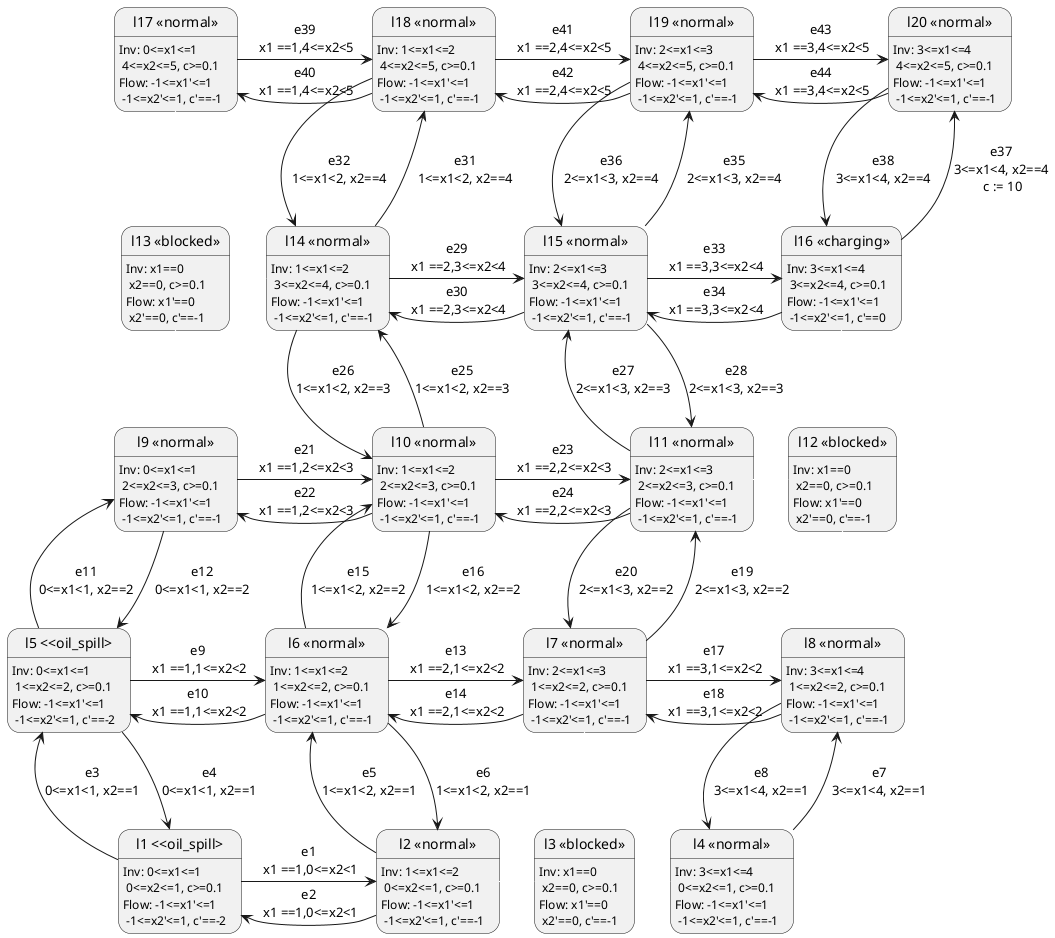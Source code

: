@startuml model_9.puml
skinparam state {
  BackgroundColor<<normal>> White
  BackgroundColor<<barrier>> Red
  BackgroundColor<<oil_spill>> Yellow
  BackgroundColor<<charging>> Green
}

state "l1 <<oil_spill>" as loc1:Inv: 0<=x1<=1\n 0<=x2<=1, c>=0.1\nFlow: -1<=x1'<=1 \n -1<=x2'<=1, c'==-2
state "l2 <<normal>>" as loc2:Inv: 1<=x1<=2\n 0<=x2<=1, c>=0.1\nFlow: -1<=x1'<=1 \n -1<=x2'<=1, c'==-1
state "l3 <<blocked>>" as loc3:Inv: x1==0 \n x2==0, c>=0.1\nFlow: x1'==0 \n x2'==0, c'==-1
state "l4 <<normal>>" as loc4:Inv: 3<=x1<=4\n 0<=x2<=1, c>=0.1\nFlow: -1<=x1'<=1 \n -1<=x2'<=1, c'==-1
state "l5 <<oil_spill>" as loc5:Inv: 0<=x1<=1\n 1<=x2<=2, c>=0.1\nFlow: -1<=x1'<=1 \n -1<=x2'<=1, c'==-2
state "l6 <<normal>>" as loc6:Inv: 1<=x1<=2\n 1<=x2<=2, c>=0.1\nFlow: -1<=x1'<=1 \n -1<=x2'<=1, c'==-1
state "l7 <<normal>>" as loc7:Inv: 2<=x1<=3\n 1<=x2<=2, c>=0.1\nFlow: -1<=x1'<=1 \n -1<=x2'<=1, c'==-1
state "l8 <<normal>>" as loc8:Inv: 3<=x1<=4\n 1<=x2<=2, c>=0.1\nFlow: -1<=x1'<=1 \n -1<=x2'<=1, c'==-1
state "l9 <<normal>>" as loc9:Inv: 0<=x1<=1\n 2<=x2<=3, c>=0.1\nFlow: -1<=x1'<=1 \n -1<=x2'<=1, c'==-1
state "l10 <<normal>>" as loc10:Inv: 1<=x1<=2\n 2<=x2<=3, c>=0.1\nFlow: -1<=x1'<=1 \n -1<=x2'<=1, c'==-1
state "l11 <<normal>>" as loc11:Inv: 2<=x1<=3\n 2<=x2<=3, c>=0.1\nFlow: -1<=x1'<=1 \n -1<=x2'<=1, c'==-1
state "l12 <<blocked>>" as loc12:Inv: x1==0 \n x2==0, c>=0.1\nFlow: x1'==0 \n x2'==0, c'==-1
state "l13 <<blocked>>" as loc13:Inv: x1==0 \n x2==0, c>=0.1\nFlow: x1'==0 \n x2'==0, c'==-1
state "l14 <<normal>>" as loc14:Inv: 1<=x1<=2\n 3<=x2<=4, c>=0.1\nFlow: -1<=x1'<=1 \n -1<=x2'<=1, c'==-1
state "l15 <<normal>>" as loc15:Inv: 2<=x1<=3\n 3<=x2<=4, c>=0.1\nFlow: -1<=x1'<=1 \n -1<=x2'<=1, c'==-1
state "l16 <<charging>>" as loc16:Inv: 3<=x1<=4\n 3<=x2<=4, c>=0.1\nFlow: -1<=x1'<=1 \n -1<=x2'<=1, c'==0
state "l17 <<normal>>" as loc17:Inv: 0<=x1<=1\n 4<=x2<=5, c>=0.1\nFlow: -1<=x1'<=1 \n -1<=x2'<=1, c'==-1
state "l18 <<normal>>" as loc18:Inv: 1<=x1<=2\n 4<=x2<=5, c>=0.1\nFlow: -1<=x1'<=1 \n -1<=x2'<=1, c'==-1
state "l19 <<normal>>" as loc19:Inv: 2<=x1<=3\n 4<=x2<=5, c>=0.1\nFlow: -1<=x1'<=1 \n -1<=x2'<=1, c'==-1
state "l20 <<normal>>" as loc20:Inv: 3<=x1<=4\n 4<=x2<=5, c>=0.1\nFlow: -1<=x1'<=1 \n -1<=x2'<=1, c'==-1

loc1 -right-> loc2: e1\n x1 ==1,0<=x2<1
loc2 -left-> loc1: e2\n x1 ==1,0<=x2<1
loc1 -up-> loc5: e3\n0<=x1<1, x2==1
loc5 -down-> loc1: e4\n0<=x1<1, x2==1
loc2-right[#white]->loc3
loc2 -up-> loc6: e5\n1<=x1<2, x2==1
loc6 -down-> loc2: e6\n1<=x1<2, x2==1
loc3-right[#white]->loc4
loc3-up[#white]->loc7
loc4 -up-> loc8: e7\n3<=x1<4, x2==1
loc8 -down-> loc4: e8\n3<=x1<4, x2==1
loc5 -right-> loc6: e9\n x1 ==1,1<=x2<2
loc6 -left-> loc5: e10\n x1 ==1,1<=x2<2
loc5 -up-> loc9: e11\n0<=x1<1, x2==2
loc9 -down-> loc5: e12\n0<=x1<1, x2==2
loc6 -right-> loc7: e13\n x1 ==2,1<=x2<2
loc7 -left-> loc6: e14\n x1 ==2,1<=x2<2
loc6 -up-> loc10: e15\n1<=x1<2, x2==2
loc10 -down-> loc6: e16\n1<=x1<2, x2==2
loc7 -right-> loc8: e17\n x1 ==3,1<=x2<2
loc8 -left-> loc7: e18\n x1 ==3,1<=x2<2
loc7 -up-> loc11: e19\n2<=x1<3, x2==2
loc11 -down-> loc7: e20\n2<=x1<3, x2==2
loc8-up[#white]->loc12
loc9 -right-> loc10: e21\n x1 ==1,2<=x2<3
loc10 -left-> loc9: e22\n x1 ==1,2<=x2<3
loc9-up[#white]->loc13
loc10 -right-> loc11: e23\n x1 ==2,2<=x2<3
loc11 -left-> loc10: e24\n x1 ==2,2<=x2<3
loc10 -up-> loc14: e25\n1<=x1<2, x2==3
loc14 -down-> loc10: e26\n1<=x1<2, x2==3
loc11-right[#white]->loc12
loc11 -up-> loc15: e27\n2<=x1<3, x2==3
loc15 -down-> loc11: e28\n2<=x1<3, x2==3
loc12-up[#white]->loc16
loc13-right[#white]->loc14
loc13-up[#white]->loc17
loc14 -right-> loc15: e29\n x1 ==2,3<=x2<4
loc15 -left-> loc14: e30\n x1 ==2,3<=x2<4
loc14 -up-> loc18: e31\n1<=x1<2, x2==4
loc18 -down-> loc14: e32\n1<=x1<2, x2==4
loc15 -right-> loc16: e33\n x1 ==3,3<=x2<4
loc16 -left-> loc15: e34\n x1 ==3,3<=x2<4
loc15 -up-> loc19: e35\n2<=x1<3, x2==4
loc19 -down-> loc15: e36\n2<=x1<3, x2==4
loc16 -up-> loc20: e37\n3<=x1<4, x2==4\n c := 10
loc20 -down-> loc16: e38\n3<=x1<4, x2==4
loc17 -right-> loc18: e39\n x1 ==1,4<=x2<5
loc18 -left-> loc17: e40\n x1 ==1,4<=x2<5
loc18 -right-> loc19: e41\n x1 ==2,4<=x2<5
loc19 -left-> loc18: e42\n x1 ==2,4<=x2<5
loc19 -right-> loc20: e43\n x1 ==3,4<=x2<5
loc20 -left-> loc19: e44\n x1 ==3,4<=x2<5
@enduml
